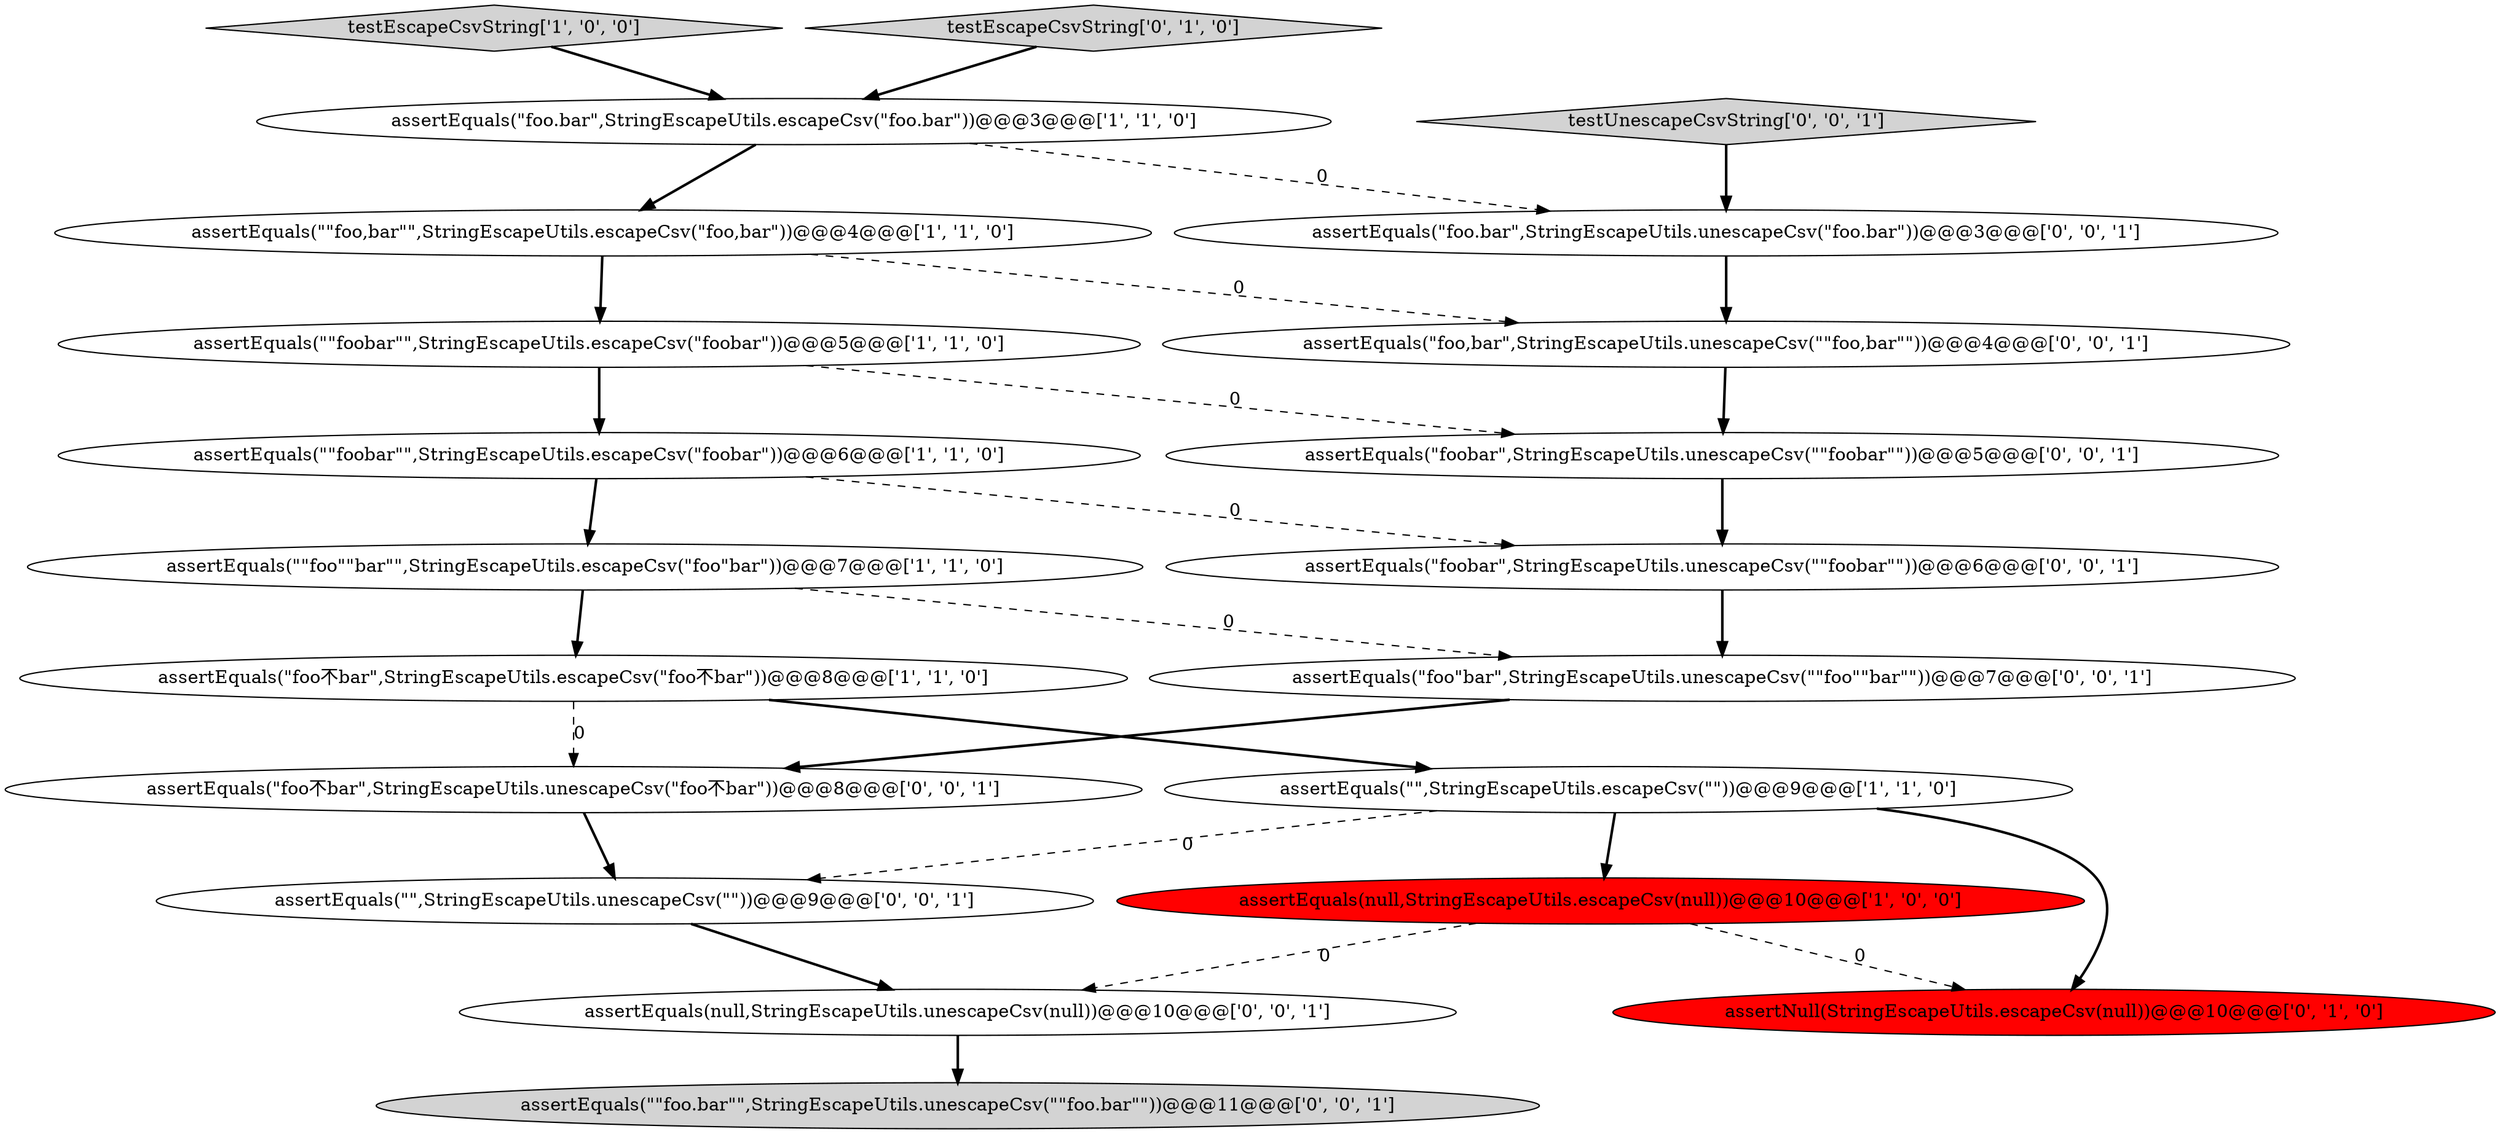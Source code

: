 digraph {
14 [style = filled, label = "assertEquals(\"foo𣎴bar\",StringEscapeUtils.unescapeCsv(\"foo𣎴bar\"))@@@8@@@['0', '0', '1']", fillcolor = white, shape = ellipse image = "AAA0AAABBB3BBB"];
19 [style = filled, label = "assertEquals(\"foobar\",StringEscapeUtils.unescapeCsv(\"\"foobar\"\"))@@@5@@@['0', '0', '1']", fillcolor = white, shape = ellipse image = "AAA0AAABBB3BBB"];
10 [style = filled, label = "assertNull(StringEscapeUtils.escapeCsv(null))@@@10@@@['0', '1', '0']", fillcolor = red, shape = ellipse image = "AAA1AAABBB2BBB"];
16 [style = filled, label = "assertEquals(\"foo,bar\",StringEscapeUtils.unescapeCsv(\"\"foo,bar\"\"))@@@4@@@['0', '0', '1']", fillcolor = white, shape = ellipse image = "AAA0AAABBB3BBB"];
8 [style = filled, label = "testEscapeCsvString['1', '0', '0']", fillcolor = lightgray, shape = diamond image = "AAA0AAABBB1BBB"];
9 [style = filled, label = "testEscapeCsvString['0', '1', '0']", fillcolor = lightgray, shape = diamond image = "AAA0AAABBB2BBB"];
12 [style = filled, label = "assertEquals(\"\",StringEscapeUtils.unescapeCsv(\"\"))@@@9@@@['0', '0', '1']", fillcolor = white, shape = ellipse image = "AAA0AAABBB3BBB"];
7 [style = filled, label = "assertEquals(\"foo𣎴bar\",StringEscapeUtils.escapeCsv(\"foo𣎴bar\"))@@@8@@@['1', '1', '0']", fillcolor = white, shape = ellipse image = "AAA0AAABBB1BBB"];
15 [style = filled, label = "assertEquals(\"\"foo.bar\"\",StringEscapeUtils.unescapeCsv(\"\"foo.bar\"\"))@@@11@@@['0', '0', '1']", fillcolor = lightgray, shape = ellipse image = "AAA0AAABBB3BBB"];
4 [style = filled, label = "assertEquals(\"\"foobar\"\",StringEscapeUtils.escapeCsv(\"foobar\"))@@@6@@@['1', '1', '0']", fillcolor = white, shape = ellipse image = "AAA0AAABBB1BBB"];
17 [style = filled, label = "assertEquals(null,StringEscapeUtils.unescapeCsv(null))@@@10@@@['0', '0', '1']", fillcolor = white, shape = ellipse image = "AAA0AAABBB3BBB"];
11 [style = filled, label = "assertEquals(\"foo\"bar\",StringEscapeUtils.unescapeCsv(\"\"foo\"\"bar\"\"))@@@7@@@['0', '0', '1']", fillcolor = white, shape = ellipse image = "AAA0AAABBB3BBB"];
18 [style = filled, label = "assertEquals(\"foo.bar\",StringEscapeUtils.unescapeCsv(\"foo.bar\"))@@@3@@@['0', '0', '1']", fillcolor = white, shape = ellipse image = "AAA0AAABBB3BBB"];
0 [style = filled, label = "assertEquals(\"\",StringEscapeUtils.escapeCsv(\"\"))@@@9@@@['1', '1', '0']", fillcolor = white, shape = ellipse image = "AAA0AAABBB1BBB"];
2 [style = filled, label = "assertEquals(null,StringEscapeUtils.escapeCsv(null))@@@10@@@['1', '0', '0']", fillcolor = red, shape = ellipse image = "AAA1AAABBB1BBB"];
3 [style = filled, label = "assertEquals(\"foo.bar\",StringEscapeUtils.escapeCsv(\"foo.bar\"))@@@3@@@['1', '1', '0']", fillcolor = white, shape = ellipse image = "AAA0AAABBB1BBB"];
20 [style = filled, label = "testUnescapeCsvString['0', '0', '1']", fillcolor = lightgray, shape = diamond image = "AAA0AAABBB3BBB"];
13 [style = filled, label = "assertEquals(\"foobar\",StringEscapeUtils.unescapeCsv(\"\"foobar\"\"))@@@6@@@['0', '0', '1']", fillcolor = white, shape = ellipse image = "AAA0AAABBB3BBB"];
6 [style = filled, label = "assertEquals(\"\"foo\"\"bar\"\",StringEscapeUtils.escapeCsv(\"foo\"bar\"))@@@7@@@['1', '1', '0']", fillcolor = white, shape = ellipse image = "AAA0AAABBB1BBB"];
1 [style = filled, label = "assertEquals(\"\"foobar\"\",StringEscapeUtils.escapeCsv(\"foobar\"))@@@5@@@['1', '1', '0']", fillcolor = white, shape = ellipse image = "AAA0AAABBB1BBB"];
5 [style = filled, label = "assertEquals(\"\"foo,bar\"\",StringEscapeUtils.escapeCsv(\"foo,bar\"))@@@4@@@['1', '1', '0']", fillcolor = white, shape = ellipse image = "AAA0AAABBB1BBB"];
1->4 [style = bold, label=""];
11->14 [style = bold, label=""];
4->6 [style = bold, label=""];
7->14 [style = dashed, label="0"];
3->18 [style = dashed, label="0"];
0->2 [style = bold, label=""];
12->17 [style = bold, label=""];
8->3 [style = bold, label=""];
1->19 [style = dashed, label="0"];
6->11 [style = dashed, label="0"];
7->0 [style = bold, label=""];
0->12 [style = dashed, label="0"];
16->19 [style = bold, label=""];
2->17 [style = dashed, label="0"];
13->11 [style = bold, label=""];
2->10 [style = dashed, label="0"];
5->16 [style = dashed, label="0"];
20->18 [style = bold, label=""];
5->1 [style = bold, label=""];
3->5 [style = bold, label=""];
0->10 [style = bold, label=""];
19->13 [style = bold, label=""];
14->12 [style = bold, label=""];
17->15 [style = bold, label=""];
9->3 [style = bold, label=""];
6->7 [style = bold, label=""];
4->13 [style = dashed, label="0"];
18->16 [style = bold, label=""];
}
